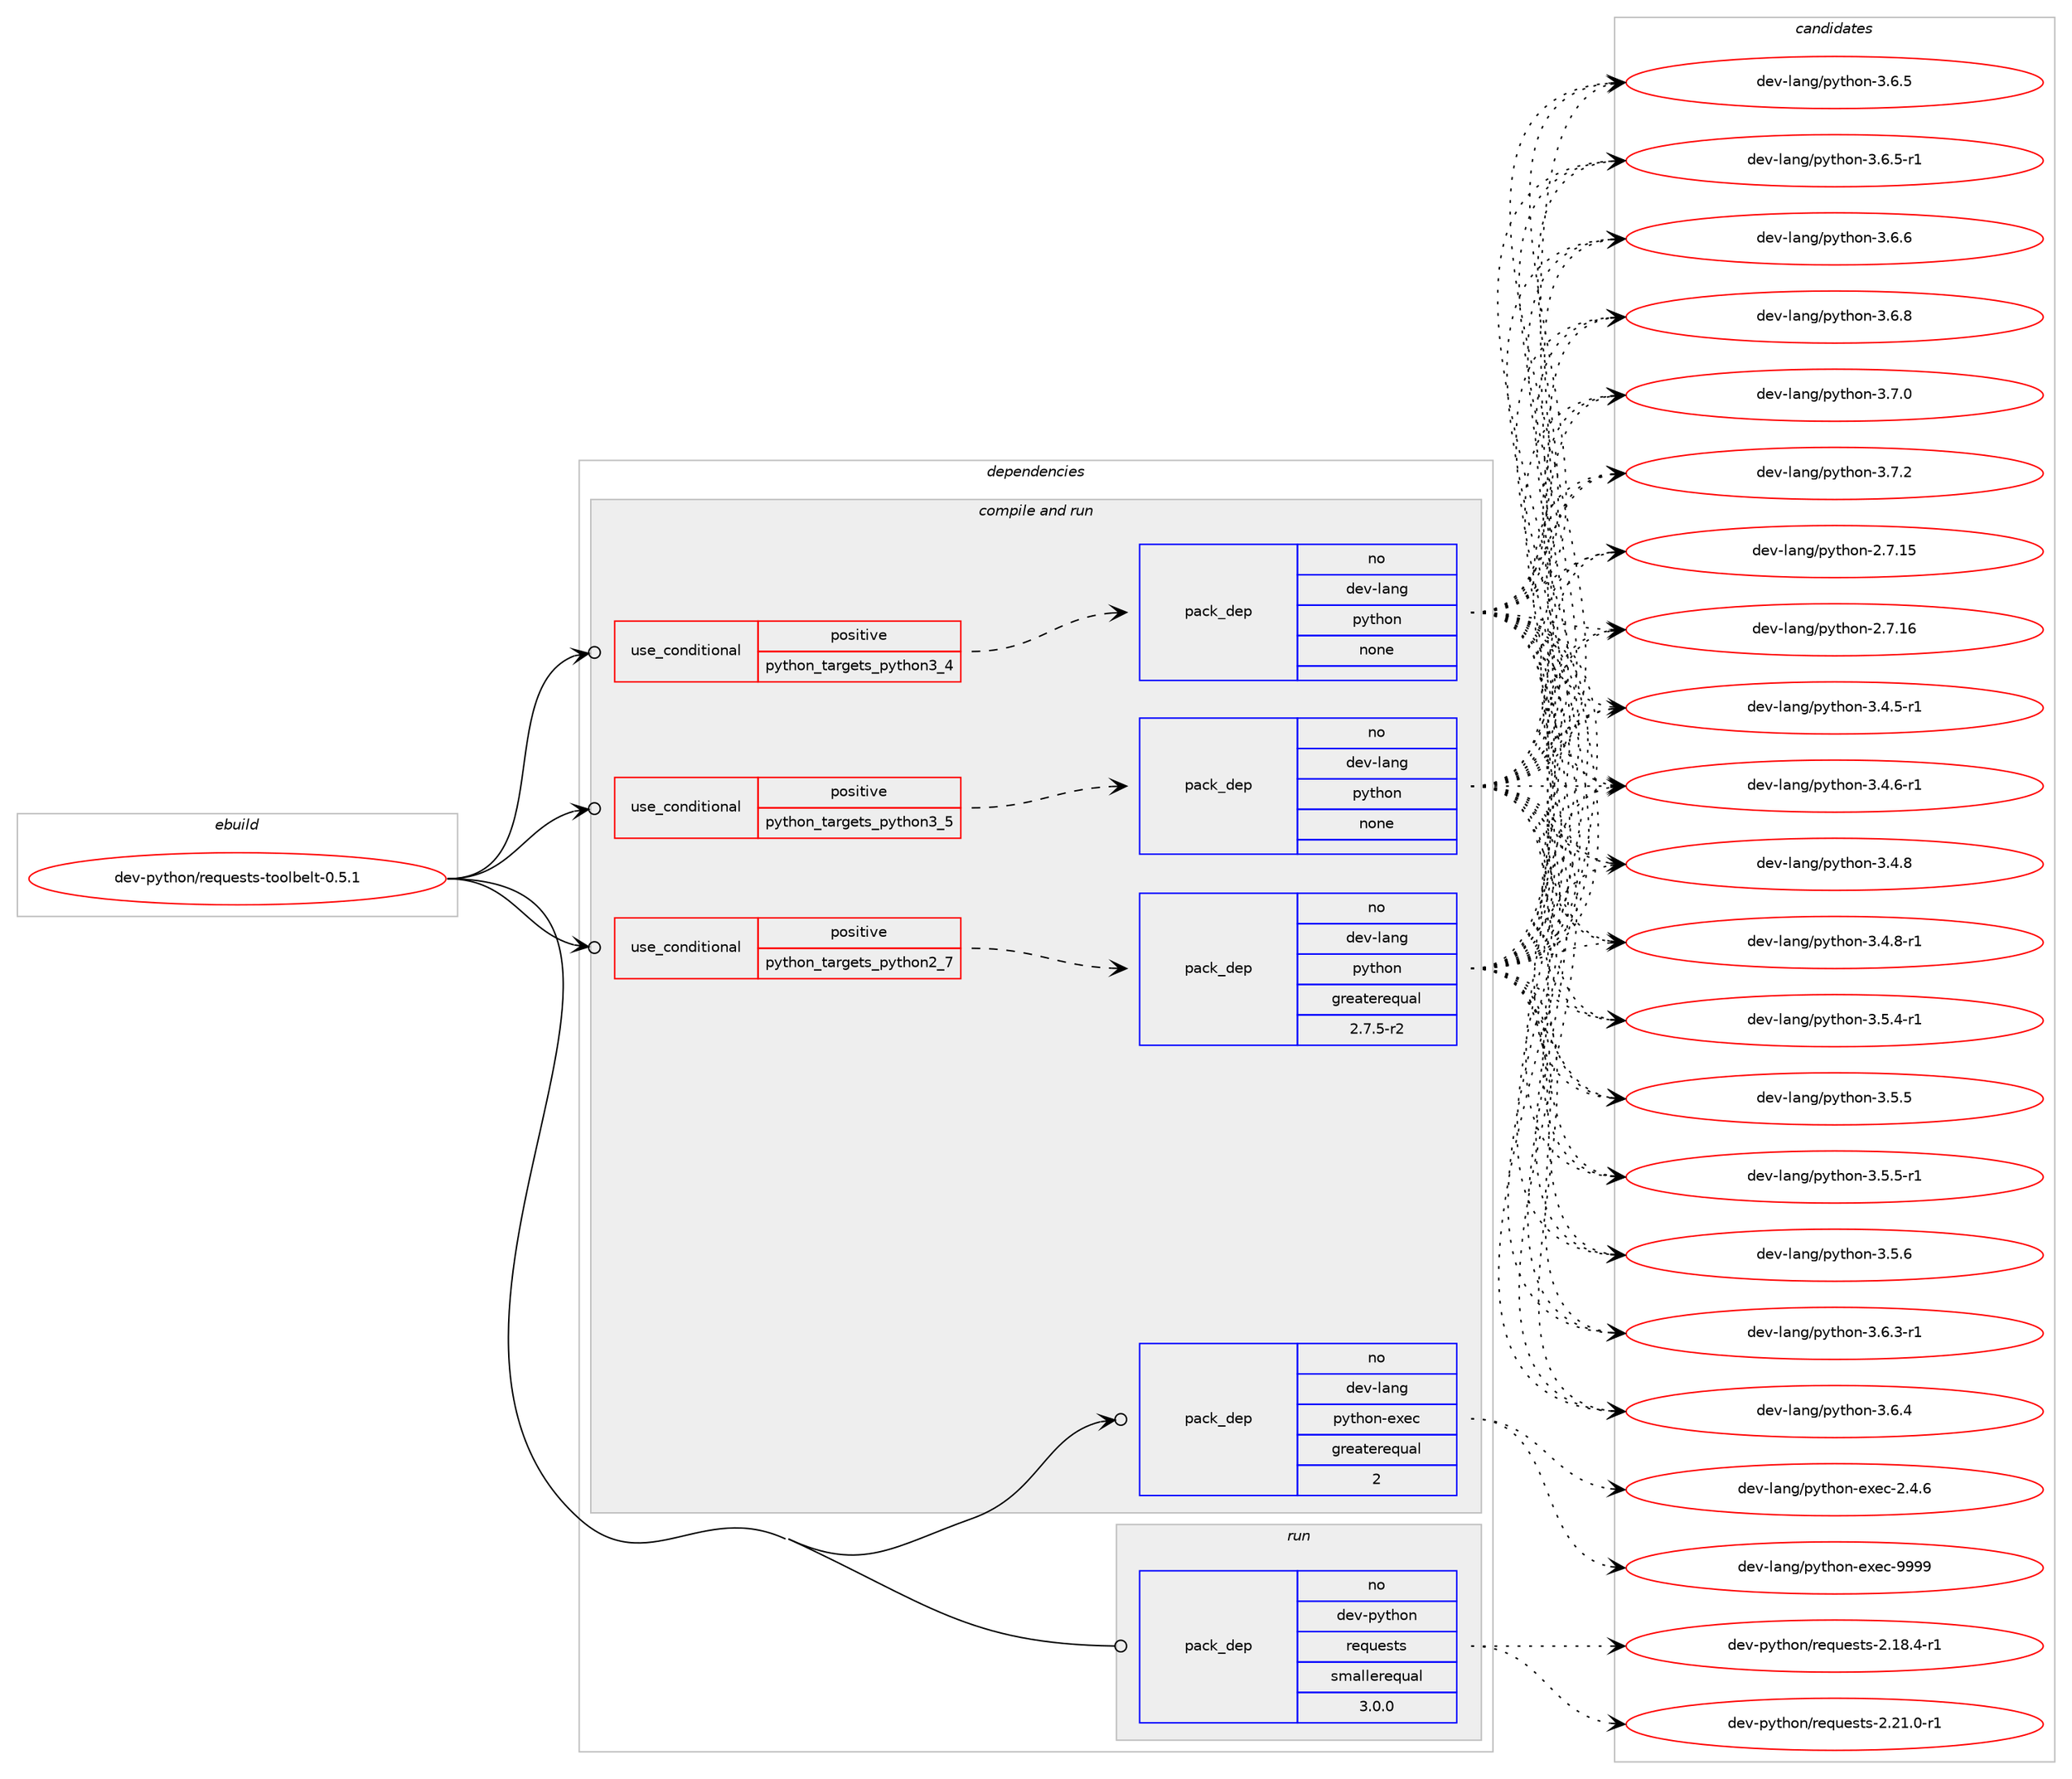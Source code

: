 digraph prolog {

# *************
# Graph options
# *************

newrank=true;
concentrate=true;
compound=true;
graph [rankdir=LR,fontname=Helvetica,fontsize=10,ranksep=1.5];#, ranksep=2.5, nodesep=0.2];
edge  [arrowhead=vee];
node  [fontname=Helvetica,fontsize=10];

# **********
# The ebuild
# **********

subgraph cluster_leftcol {
color=gray;
rank=same;
label=<<i>ebuild</i>>;
id [label="dev-python/requests-toolbelt-0.5.1", color=red, width=4, href="../dev-python/requests-toolbelt-0.5.1.svg"];
}

# ****************
# The dependencies
# ****************

subgraph cluster_midcol {
color=gray;
label=<<i>dependencies</i>>;
subgraph cluster_compile {
fillcolor="#eeeeee";
style=filled;
label=<<i>compile</i>>;
}
subgraph cluster_compileandrun {
fillcolor="#eeeeee";
style=filled;
label=<<i>compile and run</i>>;
subgraph cond383839 {
dependency1439078 [label=<<TABLE BORDER="0" CELLBORDER="1" CELLSPACING="0" CELLPADDING="4"><TR><TD ROWSPAN="3" CELLPADDING="10">use_conditional</TD></TR><TR><TD>positive</TD></TR><TR><TD>python_targets_python2_7</TD></TR></TABLE>>, shape=none, color=red];
subgraph pack1031877 {
dependency1439079 [label=<<TABLE BORDER="0" CELLBORDER="1" CELLSPACING="0" CELLPADDING="4" WIDTH="220"><TR><TD ROWSPAN="6" CELLPADDING="30">pack_dep</TD></TR><TR><TD WIDTH="110">no</TD></TR><TR><TD>dev-lang</TD></TR><TR><TD>python</TD></TR><TR><TD>greaterequal</TD></TR><TR><TD>2.7.5-r2</TD></TR></TABLE>>, shape=none, color=blue];
}
dependency1439078:e -> dependency1439079:w [weight=20,style="dashed",arrowhead="vee"];
}
id:e -> dependency1439078:w [weight=20,style="solid",arrowhead="odotvee"];
subgraph cond383840 {
dependency1439080 [label=<<TABLE BORDER="0" CELLBORDER="1" CELLSPACING="0" CELLPADDING="4"><TR><TD ROWSPAN="3" CELLPADDING="10">use_conditional</TD></TR><TR><TD>positive</TD></TR><TR><TD>python_targets_python3_4</TD></TR></TABLE>>, shape=none, color=red];
subgraph pack1031878 {
dependency1439081 [label=<<TABLE BORDER="0" CELLBORDER="1" CELLSPACING="0" CELLPADDING="4" WIDTH="220"><TR><TD ROWSPAN="6" CELLPADDING="30">pack_dep</TD></TR><TR><TD WIDTH="110">no</TD></TR><TR><TD>dev-lang</TD></TR><TR><TD>python</TD></TR><TR><TD>none</TD></TR><TR><TD></TD></TR></TABLE>>, shape=none, color=blue];
}
dependency1439080:e -> dependency1439081:w [weight=20,style="dashed",arrowhead="vee"];
}
id:e -> dependency1439080:w [weight=20,style="solid",arrowhead="odotvee"];
subgraph cond383841 {
dependency1439082 [label=<<TABLE BORDER="0" CELLBORDER="1" CELLSPACING="0" CELLPADDING="4"><TR><TD ROWSPAN="3" CELLPADDING="10">use_conditional</TD></TR><TR><TD>positive</TD></TR><TR><TD>python_targets_python3_5</TD></TR></TABLE>>, shape=none, color=red];
subgraph pack1031879 {
dependency1439083 [label=<<TABLE BORDER="0" CELLBORDER="1" CELLSPACING="0" CELLPADDING="4" WIDTH="220"><TR><TD ROWSPAN="6" CELLPADDING="30">pack_dep</TD></TR><TR><TD WIDTH="110">no</TD></TR><TR><TD>dev-lang</TD></TR><TR><TD>python</TD></TR><TR><TD>none</TD></TR><TR><TD></TD></TR></TABLE>>, shape=none, color=blue];
}
dependency1439082:e -> dependency1439083:w [weight=20,style="dashed",arrowhead="vee"];
}
id:e -> dependency1439082:w [weight=20,style="solid",arrowhead="odotvee"];
subgraph pack1031880 {
dependency1439084 [label=<<TABLE BORDER="0" CELLBORDER="1" CELLSPACING="0" CELLPADDING="4" WIDTH="220"><TR><TD ROWSPAN="6" CELLPADDING="30">pack_dep</TD></TR><TR><TD WIDTH="110">no</TD></TR><TR><TD>dev-lang</TD></TR><TR><TD>python-exec</TD></TR><TR><TD>greaterequal</TD></TR><TR><TD>2</TD></TR></TABLE>>, shape=none, color=blue];
}
id:e -> dependency1439084:w [weight=20,style="solid",arrowhead="odotvee"];
}
subgraph cluster_run {
fillcolor="#eeeeee";
style=filled;
label=<<i>run</i>>;
subgraph pack1031881 {
dependency1439085 [label=<<TABLE BORDER="0" CELLBORDER="1" CELLSPACING="0" CELLPADDING="4" WIDTH="220"><TR><TD ROWSPAN="6" CELLPADDING="30">pack_dep</TD></TR><TR><TD WIDTH="110">no</TD></TR><TR><TD>dev-python</TD></TR><TR><TD>requests</TD></TR><TR><TD>smallerequal</TD></TR><TR><TD>3.0.0</TD></TR></TABLE>>, shape=none, color=blue];
}
id:e -> dependency1439085:w [weight=20,style="solid",arrowhead="odot"];
}
}

# **************
# The candidates
# **************

subgraph cluster_choices {
rank=same;
color=gray;
label=<<i>candidates</i>>;

subgraph choice1031877 {
color=black;
nodesep=1;
choice10010111845108971101034711212111610411111045504655464953 [label="dev-lang/python-2.7.15", color=red, width=4,href="../dev-lang/python-2.7.15.svg"];
choice10010111845108971101034711212111610411111045504655464954 [label="dev-lang/python-2.7.16", color=red, width=4,href="../dev-lang/python-2.7.16.svg"];
choice1001011184510897110103471121211161041111104551465246534511449 [label="dev-lang/python-3.4.5-r1", color=red, width=4,href="../dev-lang/python-3.4.5-r1.svg"];
choice1001011184510897110103471121211161041111104551465246544511449 [label="dev-lang/python-3.4.6-r1", color=red, width=4,href="../dev-lang/python-3.4.6-r1.svg"];
choice100101118451089711010347112121116104111110455146524656 [label="dev-lang/python-3.4.8", color=red, width=4,href="../dev-lang/python-3.4.8.svg"];
choice1001011184510897110103471121211161041111104551465246564511449 [label="dev-lang/python-3.4.8-r1", color=red, width=4,href="../dev-lang/python-3.4.8-r1.svg"];
choice1001011184510897110103471121211161041111104551465346524511449 [label="dev-lang/python-3.5.4-r1", color=red, width=4,href="../dev-lang/python-3.5.4-r1.svg"];
choice100101118451089711010347112121116104111110455146534653 [label="dev-lang/python-3.5.5", color=red, width=4,href="../dev-lang/python-3.5.5.svg"];
choice1001011184510897110103471121211161041111104551465346534511449 [label="dev-lang/python-3.5.5-r1", color=red, width=4,href="../dev-lang/python-3.5.5-r1.svg"];
choice100101118451089711010347112121116104111110455146534654 [label="dev-lang/python-3.5.6", color=red, width=4,href="../dev-lang/python-3.5.6.svg"];
choice1001011184510897110103471121211161041111104551465446514511449 [label="dev-lang/python-3.6.3-r1", color=red, width=4,href="../dev-lang/python-3.6.3-r1.svg"];
choice100101118451089711010347112121116104111110455146544652 [label="dev-lang/python-3.6.4", color=red, width=4,href="../dev-lang/python-3.6.4.svg"];
choice100101118451089711010347112121116104111110455146544653 [label="dev-lang/python-3.6.5", color=red, width=4,href="../dev-lang/python-3.6.5.svg"];
choice1001011184510897110103471121211161041111104551465446534511449 [label="dev-lang/python-3.6.5-r1", color=red, width=4,href="../dev-lang/python-3.6.5-r1.svg"];
choice100101118451089711010347112121116104111110455146544654 [label="dev-lang/python-3.6.6", color=red, width=4,href="../dev-lang/python-3.6.6.svg"];
choice100101118451089711010347112121116104111110455146544656 [label="dev-lang/python-3.6.8", color=red, width=4,href="../dev-lang/python-3.6.8.svg"];
choice100101118451089711010347112121116104111110455146554648 [label="dev-lang/python-3.7.0", color=red, width=4,href="../dev-lang/python-3.7.0.svg"];
choice100101118451089711010347112121116104111110455146554650 [label="dev-lang/python-3.7.2", color=red, width=4,href="../dev-lang/python-3.7.2.svg"];
dependency1439079:e -> choice10010111845108971101034711212111610411111045504655464953:w [style=dotted,weight="100"];
dependency1439079:e -> choice10010111845108971101034711212111610411111045504655464954:w [style=dotted,weight="100"];
dependency1439079:e -> choice1001011184510897110103471121211161041111104551465246534511449:w [style=dotted,weight="100"];
dependency1439079:e -> choice1001011184510897110103471121211161041111104551465246544511449:w [style=dotted,weight="100"];
dependency1439079:e -> choice100101118451089711010347112121116104111110455146524656:w [style=dotted,weight="100"];
dependency1439079:e -> choice1001011184510897110103471121211161041111104551465246564511449:w [style=dotted,weight="100"];
dependency1439079:e -> choice1001011184510897110103471121211161041111104551465346524511449:w [style=dotted,weight="100"];
dependency1439079:e -> choice100101118451089711010347112121116104111110455146534653:w [style=dotted,weight="100"];
dependency1439079:e -> choice1001011184510897110103471121211161041111104551465346534511449:w [style=dotted,weight="100"];
dependency1439079:e -> choice100101118451089711010347112121116104111110455146534654:w [style=dotted,weight="100"];
dependency1439079:e -> choice1001011184510897110103471121211161041111104551465446514511449:w [style=dotted,weight="100"];
dependency1439079:e -> choice100101118451089711010347112121116104111110455146544652:w [style=dotted,weight="100"];
dependency1439079:e -> choice100101118451089711010347112121116104111110455146544653:w [style=dotted,weight="100"];
dependency1439079:e -> choice1001011184510897110103471121211161041111104551465446534511449:w [style=dotted,weight="100"];
dependency1439079:e -> choice100101118451089711010347112121116104111110455146544654:w [style=dotted,weight="100"];
dependency1439079:e -> choice100101118451089711010347112121116104111110455146544656:w [style=dotted,weight="100"];
dependency1439079:e -> choice100101118451089711010347112121116104111110455146554648:w [style=dotted,weight="100"];
dependency1439079:e -> choice100101118451089711010347112121116104111110455146554650:w [style=dotted,weight="100"];
}
subgraph choice1031878 {
color=black;
nodesep=1;
choice10010111845108971101034711212111610411111045504655464953 [label="dev-lang/python-2.7.15", color=red, width=4,href="../dev-lang/python-2.7.15.svg"];
choice10010111845108971101034711212111610411111045504655464954 [label="dev-lang/python-2.7.16", color=red, width=4,href="../dev-lang/python-2.7.16.svg"];
choice1001011184510897110103471121211161041111104551465246534511449 [label="dev-lang/python-3.4.5-r1", color=red, width=4,href="../dev-lang/python-3.4.5-r1.svg"];
choice1001011184510897110103471121211161041111104551465246544511449 [label="dev-lang/python-3.4.6-r1", color=red, width=4,href="../dev-lang/python-3.4.6-r1.svg"];
choice100101118451089711010347112121116104111110455146524656 [label="dev-lang/python-3.4.8", color=red, width=4,href="../dev-lang/python-3.4.8.svg"];
choice1001011184510897110103471121211161041111104551465246564511449 [label="dev-lang/python-3.4.8-r1", color=red, width=4,href="../dev-lang/python-3.4.8-r1.svg"];
choice1001011184510897110103471121211161041111104551465346524511449 [label="dev-lang/python-3.5.4-r1", color=red, width=4,href="../dev-lang/python-3.5.4-r1.svg"];
choice100101118451089711010347112121116104111110455146534653 [label="dev-lang/python-3.5.5", color=red, width=4,href="../dev-lang/python-3.5.5.svg"];
choice1001011184510897110103471121211161041111104551465346534511449 [label="dev-lang/python-3.5.5-r1", color=red, width=4,href="../dev-lang/python-3.5.5-r1.svg"];
choice100101118451089711010347112121116104111110455146534654 [label="dev-lang/python-3.5.6", color=red, width=4,href="../dev-lang/python-3.5.6.svg"];
choice1001011184510897110103471121211161041111104551465446514511449 [label="dev-lang/python-3.6.3-r1", color=red, width=4,href="../dev-lang/python-3.6.3-r1.svg"];
choice100101118451089711010347112121116104111110455146544652 [label="dev-lang/python-3.6.4", color=red, width=4,href="../dev-lang/python-3.6.4.svg"];
choice100101118451089711010347112121116104111110455146544653 [label="dev-lang/python-3.6.5", color=red, width=4,href="../dev-lang/python-3.6.5.svg"];
choice1001011184510897110103471121211161041111104551465446534511449 [label="dev-lang/python-3.6.5-r1", color=red, width=4,href="../dev-lang/python-3.6.5-r1.svg"];
choice100101118451089711010347112121116104111110455146544654 [label="dev-lang/python-3.6.6", color=red, width=4,href="../dev-lang/python-3.6.6.svg"];
choice100101118451089711010347112121116104111110455146544656 [label="dev-lang/python-3.6.8", color=red, width=4,href="../dev-lang/python-3.6.8.svg"];
choice100101118451089711010347112121116104111110455146554648 [label="dev-lang/python-3.7.0", color=red, width=4,href="../dev-lang/python-3.7.0.svg"];
choice100101118451089711010347112121116104111110455146554650 [label="dev-lang/python-3.7.2", color=red, width=4,href="../dev-lang/python-3.7.2.svg"];
dependency1439081:e -> choice10010111845108971101034711212111610411111045504655464953:w [style=dotted,weight="100"];
dependency1439081:e -> choice10010111845108971101034711212111610411111045504655464954:w [style=dotted,weight="100"];
dependency1439081:e -> choice1001011184510897110103471121211161041111104551465246534511449:w [style=dotted,weight="100"];
dependency1439081:e -> choice1001011184510897110103471121211161041111104551465246544511449:w [style=dotted,weight="100"];
dependency1439081:e -> choice100101118451089711010347112121116104111110455146524656:w [style=dotted,weight="100"];
dependency1439081:e -> choice1001011184510897110103471121211161041111104551465246564511449:w [style=dotted,weight="100"];
dependency1439081:e -> choice1001011184510897110103471121211161041111104551465346524511449:w [style=dotted,weight="100"];
dependency1439081:e -> choice100101118451089711010347112121116104111110455146534653:w [style=dotted,weight="100"];
dependency1439081:e -> choice1001011184510897110103471121211161041111104551465346534511449:w [style=dotted,weight="100"];
dependency1439081:e -> choice100101118451089711010347112121116104111110455146534654:w [style=dotted,weight="100"];
dependency1439081:e -> choice1001011184510897110103471121211161041111104551465446514511449:w [style=dotted,weight="100"];
dependency1439081:e -> choice100101118451089711010347112121116104111110455146544652:w [style=dotted,weight="100"];
dependency1439081:e -> choice100101118451089711010347112121116104111110455146544653:w [style=dotted,weight="100"];
dependency1439081:e -> choice1001011184510897110103471121211161041111104551465446534511449:w [style=dotted,weight="100"];
dependency1439081:e -> choice100101118451089711010347112121116104111110455146544654:w [style=dotted,weight="100"];
dependency1439081:e -> choice100101118451089711010347112121116104111110455146544656:w [style=dotted,weight="100"];
dependency1439081:e -> choice100101118451089711010347112121116104111110455146554648:w [style=dotted,weight="100"];
dependency1439081:e -> choice100101118451089711010347112121116104111110455146554650:w [style=dotted,weight="100"];
}
subgraph choice1031879 {
color=black;
nodesep=1;
choice10010111845108971101034711212111610411111045504655464953 [label="dev-lang/python-2.7.15", color=red, width=4,href="../dev-lang/python-2.7.15.svg"];
choice10010111845108971101034711212111610411111045504655464954 [label="dev-lang/python-2.7.16", color=red, width=4,href="../dev-lang/python-2.7.16.svg"];
choice1001011184510897110103471121211161041111104551465246534511449 [label="dev-lang/python-3.4.5-r1", color=red, width=4,href="../dev-lang/python-3.4.5-r1.svg"];
choice1001011184510897110103471121211161041111104551465246544511449 [label="dev-lang/python-3.4.6-r1", color=red, width=4,href="../dev-lang/python-3.4.6-r1.svg"];
choice100101118451089711010347112121116104111110455146524656 [label="dev-lang/python-3.4.8", color=red, width=4,href="../dev-lang/python-3.4.8.svg"];
choice1001011184510897110103471121211161041111104551465246564511449 [label="dev-lang/python-3.4.8-r1", color=red, width=4,href="../dev-lang/python-3.4.8-r1.svg"];
choice1001011184510897110103471121211161041111104551465346524511449 [label="dev-lang/python-3.5.4-r1", color=red, width=4,href="../dev-lang/python-3.5.4-r1.svg"];
choice100101118451089711010347112121116104111110455146534653 [label="dev-lang/python-3.5.5", color=red, width=4,href="../dev-lang/python-3.5.5.svg"];
choice1001011184510897110103471121211161041111104551465346534511449 [label="dev-lang/python-3.5.5-r1", color=red, width=4,href="../dev-lang/python-3.5.5-r1.svg"];
choice100101118451089711010347112121116104111110455146534654 [label="dev-lang/python-3.5.6", color=red, width=4,href="../dev-lang/python-3.5.6.svg"];
choice1001011184510897110103471121211161041111104551465446514511449 [label="dev-lang/python-3.6.3-r1", color=red, width=4,href="../dev-lang/python-3.6.3-r1.svg"];
choice100101118451089711010347112121116104111110455146544652 [label="dev-lang/python-3.6.4", color=red, width=4,href="../dev-lang/python-3.6.4.svg"];
choice100101118451089711010347112121116104111110455146544653 [label="dev-lang/python-3.6.5", color=red, width=4,href="../dev-lang/python-3.6.5.svg"];
choice1001011184510897110103471121211161041111104551465446534511449 [label="dev-lang/python-3.6.5-r1", color=red, width=4,href="../dev-lang/python-3.6.5-r1.svg"];
choice100101118451089711010347112121116104111110455146544654 [label="dev-lang/python-3.6.6", color=red, width=4,href="../dev-lang/python-3.6.6.svg"];
choice100101118451089711010347112121116104111110455146544656 [label="dev-lang/python-3.6.8", color=red, width=4,href="../dev-lang/python-3.6.8.svg"];
choice100101118451089711010347112121116104111110455146554648 [label="dev-lang/python-3.7.0", color=red, width=4,href="../dev-lang/python-3.7.0.svg"];
choice100101118451089711010347112121116104111110455146554650 [label="dev-lang/python-3.7.2", color=red, width=4,href="../dev-lang/python-3.7.2.svg"];
dependency1439083:e -> choice10010111845108971101034711212111610411111045504655464953:w [style=dotted,weight="100"];
dependency1439083:e -> choice10010111845108971101034711212111610411111045504655464954:w [style=dotted,weight="100"];
dependency1439083:e -> choice1001011184510897110103471121211161041111104551465246534511449:w [style=dotted,weight="100"];
dependency1439083:e -> choice1001011184510897110103471121211161041111104551465246544511449:w [style=dotted,weight="100"];
dependency1439083:e -> choice100101118451089711010347112121116104111110455146524656:w [style=dotted,weight="100"];
dependency1439083:e -> choice1001011184510897110103471121211161041111104551465246564511449:w [style=dotted,weight="100"];
dependency1439083:e -> choice1001011184510897110103471121211161041111104551465346524511449:w [style=dotted,weight="100"];
dependency1439083:e -> choice100101118451089711010347112121116104111110455146534653:w [style=dotted,weight="100"];
dependency1439083:e -> choice1001011184510897110103471121211161041111104551465346534511449:w [style=dotted,weight="100"];
dependency1439083:e -> choice100101118451089711010347112121116104111110455146534654:w [style=dotted,weight="100"];
dependency1439083:e -> choice1001011184510897110103471121211161041111104551465446514511449:w [style=dotted,weight="100"];
dependency1439083:e -> choice100101118451089711010347112121116104111110455146544652:w [style=dotted,weight="100"];
dependency1439083:e -> choice100101118451089711010347112121116104111110455146544653:w [style=dotted,weight="100"];
dependency1439083:e -> choice1001011184510897110103471121211161041111104551465446534511449:w [style=dotted,weight="100"];
dependency1439083:e -> choice100101118451089711010347112121116104111110455146544654:w [style=dotted,weight="100"];
dependency1439083:e -> choice100101118451089711010347112121116104111110455146544656:w [style=dotted,weight="100"];
dependency1439083:e -> choice100101118451089711010347112121116104111110455146554648:w [style=dotted,weight="100"];
dependency1439083:e -> choice100101118451089711010347112121116104111110455146554650:w [style=dotted,weight="100"];
}
subgraph choice1031880 {
color=black;
nodesep=1;
choice1001011184510897110103471121211161041111104510112010199455046524654 [label="dev-lang/python-exec-2.4.6", color=red, width=4,href="../dev-lang/python-exec-2.4.6.svg"];
choice10010111845108971101034711212111610411111045101120101994557575757 [label="dev-lang/python-exec-9999", color=red, width=4,href="../dev-lang/python-exec-9999.svg"];
dependency1439084:e -> choice1001011184510897110103471121211161041111104510112010199455046524654:w [style=dotted,weight="100"];
dependency1439084:e -> choice10010111845108971101034711212111610411111045101120101994557575757:w [style=dotted,weight="100"];
}
subgraph choice1031881 {
color=black;
nodesep=1;
choice1001011184511212111610411111047114101113117101115116115455046495646524511449 [label="dev-python/requests-2.18.4-r1", color=red, width=4,href="../dev-python/requests-2.18.4-r1.svg"];
choice1001011184511212111610411111047114101113117101115116115455046504946484511449 [label="dev-python/requests-2.21.0-r1", color=red, width=4,href="../dev-python/requests-2.21.0-r1.svg"];
dependency1439085:e -> choice1001011184511212111610411111047114101113117101115116115455046495646524511449:w [style=dotted,weight="100"];
dependency1439085:e -> choice1001011184511212111610411111047114101113117101115116115455046504946484511449:w [style=dotted,weight="100"];
}
}

}
